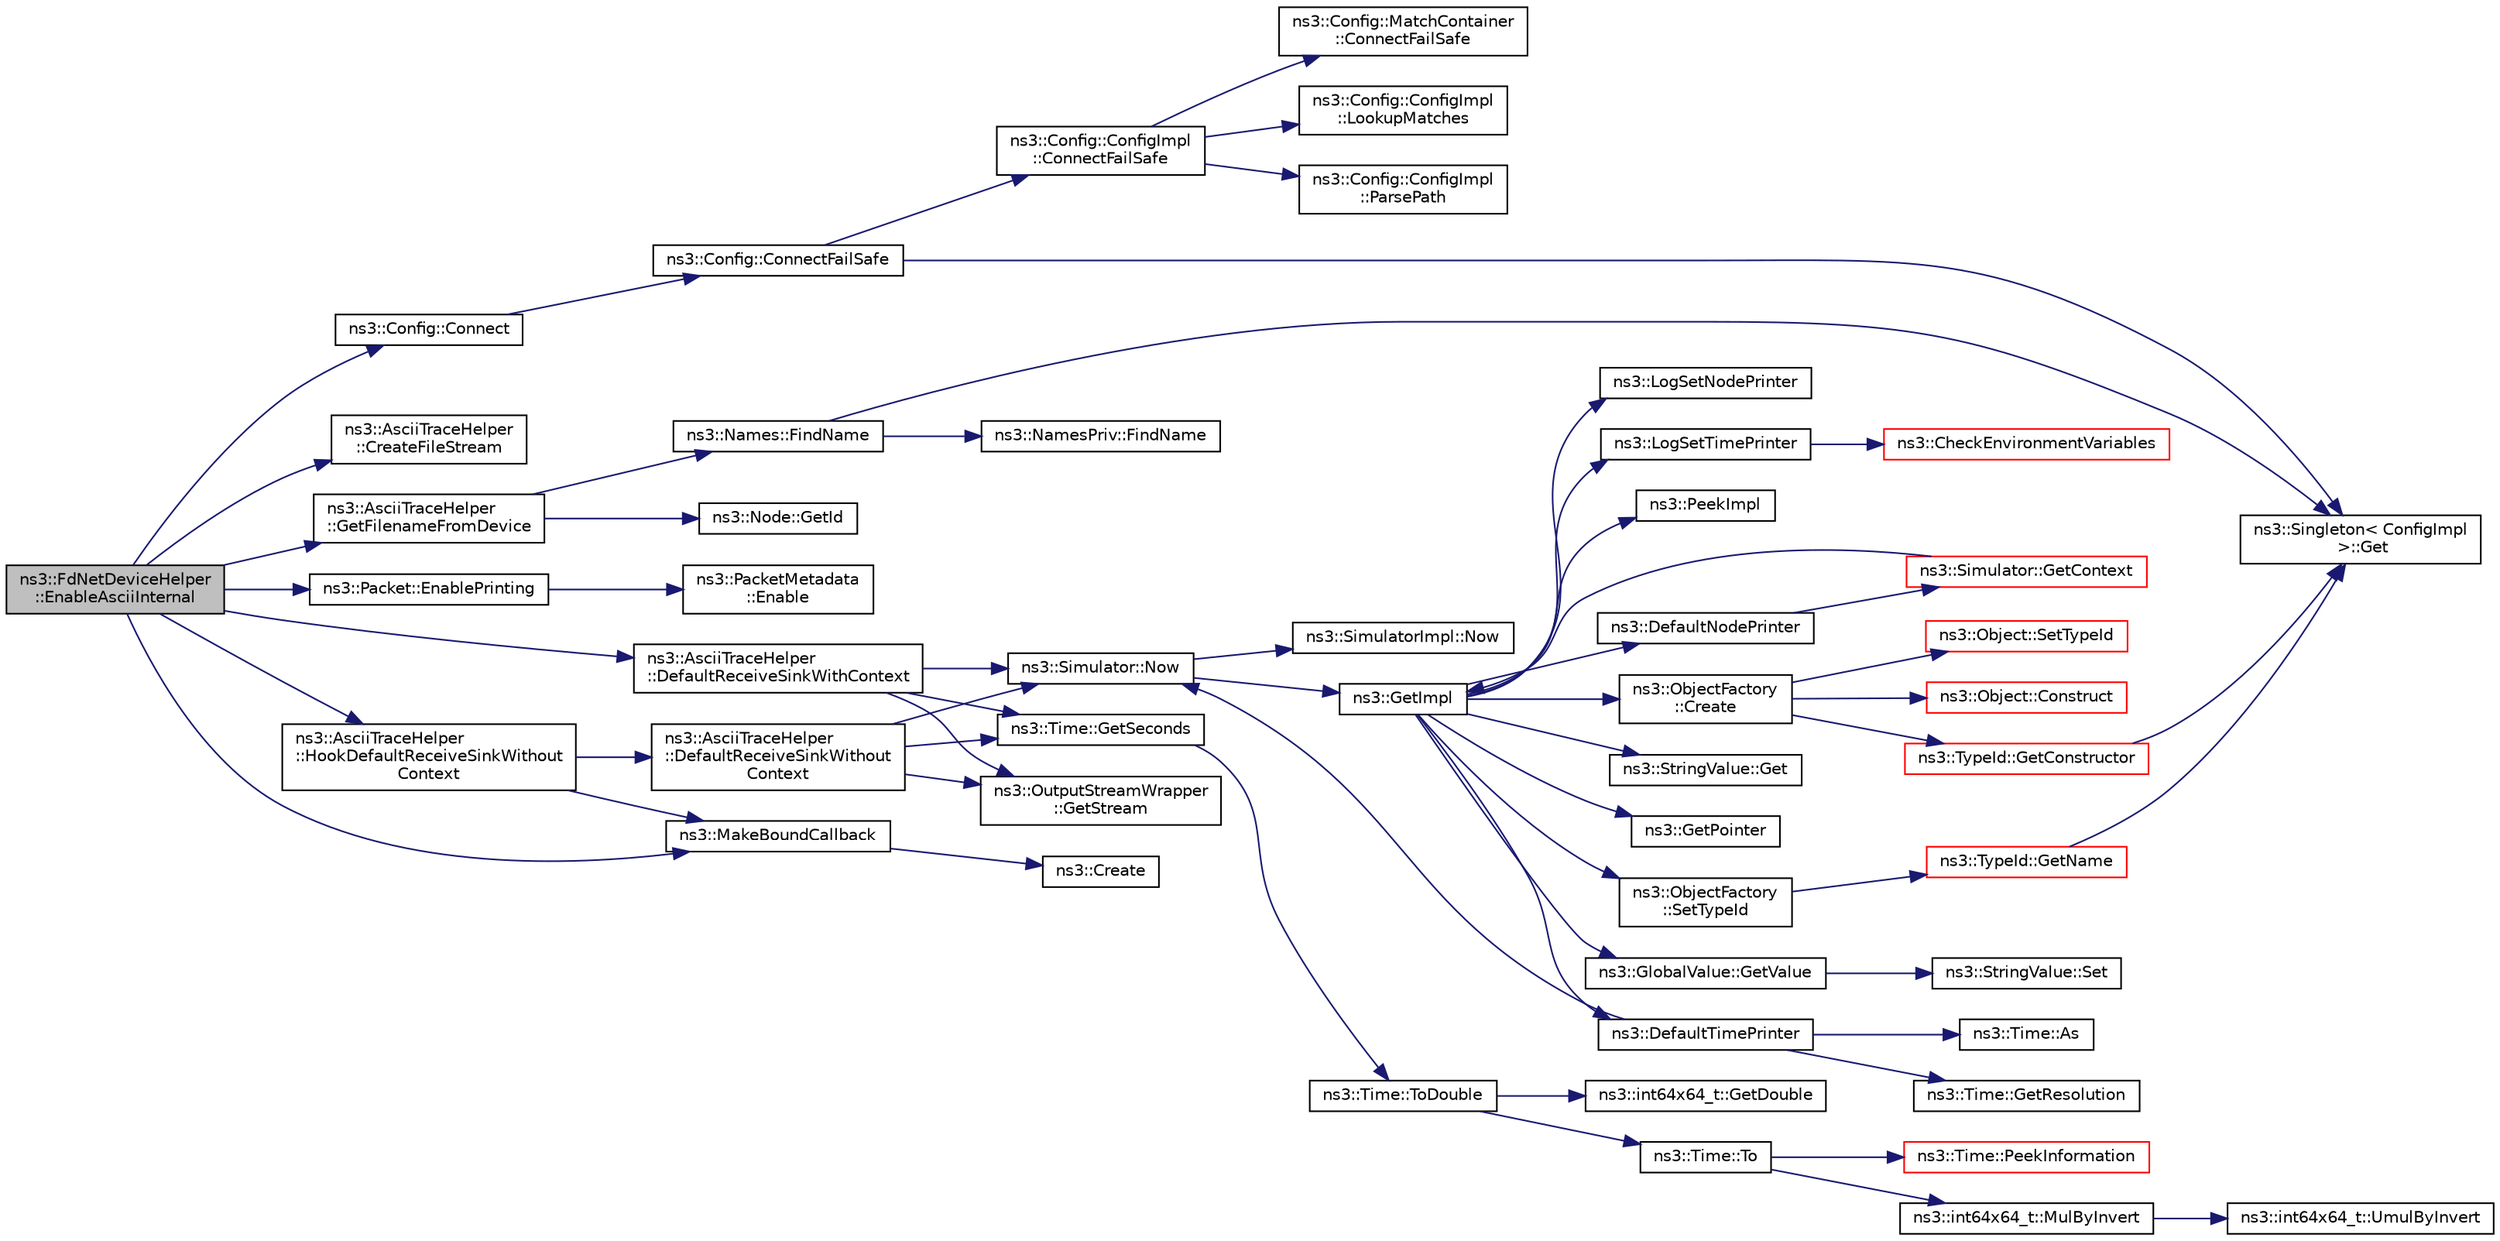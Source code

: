 digraph "ns3::FdNetDeviceHelper::EnableAsciiInternal"
{
 // LATEX_PDF_SIZE
  edge [fontname="Helvetica",fontsize="10",labelfontname="Helvetica",labelfontsize="10"];
  node [fontname="Helvetica",fontsize="10",shape=record];
  rankdir="LR";
  Node1 [label="ns3::FdNetDeviceHelper\l::EnableAsciiInternal",height=0.2,width=0.4,color="black", fillcolor="grey75", style="filled", fontcolor="black",tooltip="Enable ascii trace output on the indicated net device."];
  Node1 -> Node2 [color="midnightblue",fontsize="10",style="solid",fontname="Helvetica"];
  Node2 [label="ns3::Config::Connect",height=0.2,width=0.4,color="black", fillcolor="white", style="filled",URL="$group__config.html#ga4014f151241cd0939b6cb64409605736",tooltip=" "];
  Node2 -> Node3 [color="midnightblue",fontsize="10",style="solid",fontname="Helvetica"];
  Node3 [label="ns3::Config::ConnectFailSafe",height=0.2,width=0.4,color="black", fillcolor="white", style="filled",URL="$namespacens3_1_1_config.html#aad60d6903a15881b81e982ad5312114a",tooltip="This function will attempt to find all trace sources which match the input path and will then connect..."];
  Node3 -> Node4 [color="midnightblue",fontsize="10",style="solid",fontname="Helvetica"];
  Node4 [label="ns3::Config::ConfigImpl\l::ConnectFailSafe",height=0.2,width=0.4,color="black", fillcolor="white", style="filled",URL="$classns3_1_1_config_1_1_config_impl.html#a5761c70117341e4ea296917bc095e6c0",tooltip="This function will attempt to find all trace sources which match the input path and will then connect..."];
  Node4 -> Node5 [color="midnightblue",fontsize="10",style="solid",fontname="Helvetica"];
  Node5 [label="ns3::Config::MatchContainer\l::ConnectFailSafe",height=0.2,width=0.4,color="black", fillcolor="white", style="filled",URL="$classns3_1_1_config_1_1_match_container.html#a8f3c268d2e6a9daec975497d200ec324",tooltip="Connect the specified sink to all the objects stored in this container."];
  Node4 -> Node6 [color="midnightblue",fontsize="10",style="solid",fontname="Helvetica"];
  Node6 [label="ns3::Config::ConfigImpl\l::LookupMatches",height=0.2,width=0.4,color="black", fillcolor="white", style="filled",URL="$classns3_1_1_config_1_1_config_impl.html#aef8d461e235704cdeb8a85581ba249fb",tooltip=" "];
  Node4 -> Node7 [color="midnightblue",fontsize="10",style="solid",fontname="Helvetica"];
  Node7 [label="ns3::Config::ConfigImpl\l::ParsePath",height=0.2,width=0.4,color="black", fillcolor="white", style="filled",URL="$classns3_1_1_config_1_1_config_impl.html#ab482a563857309e0e70beba3af32be71",tooltip="Break a Config path into the leading path and the last leaf token."];
  Node3 -> Node8 [color="midnightblue",fontsize="10",style="solid",fontname="Helvetica"];
  Node8 [label="ns3::Singleton\< ConfigImpl\l \>::Get",height=0.2,width=0.4,color="black", fillcolor="white", style="filled",URL="$classns3_1_1_singleton.html#a80a2cd3c25a27ea72add7a9f7a141ffa",tooltip="Get a pointer to the singleton instance."];
  Node1 -> Node9 [color="midnightblue",fontsize="10",style="solid",fontname="Helvetica"];
  Node9 [label="ns3::AsciiTraceHelper\l::CreateFileStream",height=0.2,width=0.4,color="black", fillcolor="white", style="filled",URL="$classns3_1_1_ascii_trace_helper.html#a44960bf2ca32835024eaedd26d1c4f94",tooltip="Create and initialize an output stream object we'll use to write the traced bits."];
  Node1 -> Node10 [color="midnightblue",fontsize="10",style="solid",fontname="Helvetica"];
  Node10 [label="ns3::AsciiTraceHelper\l::DefaultReceiveSinkWithContext",height=0.2,width=0.4,color="black", fillcolor="white", style="filled",URL="$classns3_1_1_ascii_trace_helper.html#a344e3964ea89001f9df29659ac2dd4bf",tooltip="Basic Receive default trace sink."];
  Node10 -> Node11 [color="midnightblue",fontsize="10",style="solid",fontname="Helvetica"];
  Node11 [label="ns3::Time::GetSeconds",height=0.2,width=0.4,color="black", fillcolor="white", style="filled",URL="$classns3_1_1_time.html#a27cb7c22324e0447740929b024dbeb66",tooltip="Get an approximation of the time stored in this instance in the indicated unit."];
  Node11 -> Node12 [color="midnightblue",fontsize="10",style="solid",fontname="Helvetica"];
  Node12 [label="ns3::Time::ToDouble",height=0.2,width=0.4,color="black", fillcolor="white", style="filled",URL="$classns3_1_1_time.html#a1f1f3acb86e4ed17643ef4a9ed1564fe",tooltip="Get the Time value expressed in a particular unit."];
  Node12 -> Node13 [color="midnightblue",fontsize="10",style="solid",fontname="Helvetica"];
  Node13 [label="ns3::int64x64_t::GetDouble",height=0.2,width=0.4,color="black", fillcolor="white", style="filled",URL="$classns3_1_1int64x64__t.html#ad4fd5a21e426f206aca10112cf5f4948",tooltip="Get this value as a double."];
  Node12 -> Node14 [color="midnightblue",fontsize="10",style="solid",fontname="Helvetica"];
  Node14 [label="ns3::Time::To",height=0.2,width=0.4,color="black", fillcolor="white", style="filled",URL="$classns3_1_1_time.html#a0d851a1d99e3bc29625cc91cbf15e039",tooltip="Get the Time value expressed in a particular unit."];
  Node14 -> Node15 [color="midnightblue",fontsize="10",style="solid",fontname="Helvetica"];
  Node15 [label="ns3::int64x64_t::MulByInvert",height=0.2,width=0.4,color="black", fillcolor="white", style="filled",URL="$classns3_1_1int64x64__t.html#a57c020ccad8624bebf8f1ab8f6bb1e6e",tooltip="Multiply this value by a Q0.128 value, presumably representing an inverse, completing a division oper..."];
  Node15 -> Node16 [color="midnightblue",fontsize="10",style="solid",fontname="Helvetica"];
  Node16 [label="ns3::int64x64_t::UmulByInvert",height=0.2,width=0.4,color="black", fillcolor="white", style="filled",URL="$classns3_1_1int64x64__t.html#a6dfa79f7e54b1abb53c80724a73276af",tooltip="Unsigned multiplication of Q64.64 and Q0.128 values."];
  Node14 -> Node17 [color="midnightblue",fontsize="10",style="solid",fontname="Helvetica"];
  Node17 [label="ns3::Time::PeekInformation",height=0.2,width=0.4,color="red", fillcolor="white", style="filled",URL="$classns3_1_1_time.html#a0b023c55c20582aa7c1781aacf128034",tooltip="Get the Information record for timeUnit for the current Resolution."];
  Node10 -> Node25 [color="midnightblue",fontsize="10",style="solid",fontname="Helvetica"];
  Node25 [label="ns3::OutputStreamWrapper\l::GetStream",height=0.2,width=0.4,color="black", fillcolor="white", style="filled",URL="$classns3_1_1_output_stream_wrapper.html#a0cf30a4188ab6fdae2b2ab74db11acc2",tooltip="Return a pointer to an ostream previously set in the wrapper."];
  Node10 -> Node26 [color="midnightblue",fontsize="10",style="solid",fontname="Helvetica"];
  Node26 [label="ns3::Simulator::Now",height=0.2,width=0.4,color="black", fillcolor="white", style="filled",URL="$classns3_1_1_simulator.html#ac3178fa975b419f7875e7105be122800",tooltip="Return the current simulation virtual time."];
  Node26 -> Node27 [color="midnightblue",fontsize="10",style="solid",fontname="Helvetica"];
  Node27 [label="ns3::GetImpl",height=0.2,width=0.4,color="black", fillcolor="white", style="filled",URL="$group__simulator.html#ga42eb4eddad41528d4d99794a3dae3fd0",tooltip="Get the SimulatorImpl singleton."];
  Node27 -> Node28 [color="midnightblue",fontsize="10",style="solid",fontname="Helvetica"];
  Node28 [label="ns3::ObjectFactory\l::Create",height=0.2,width=0.4,color="black", fillcolor="white", style="filled",URL="$classns3_1_1_object_factory.html#a52eda277f4aaab54266134ba48102ad7",tooltip="Create an Object instance of the configured TypeId."];
  Node28 -> Node29 [color="midnightblue",fontsize="10",style="solid",fontname="Helvetica"];
  Node29 [label="ns3::Object::Construct",height=0.2,width=0.4,color="red", fillcolor="white", style="filled",URL="$classns3_1_1_object.html#a636e8411dc5228771f45c9b805d348fa",tooltip="Initialize all member variables registered as Attributes of this TypeId."];
  Node28 -> Node52 [color="midnightblue",fontsize="10",style="solid",fontname="Helvetica"];
  Node52 [label="ns3::TypeId::GetConstructor",height=0.2,width=0.4,color="red", fillcolor="white", style="filled",URL="$classns3_1_1_type_id.html#a66b2628edf921fc88945ec8a8f3a1683",tooltip="Get the constructor callback."];
  Node52 -> Node8 [color="midnightblue",fontsize="10",style="solid",fontname="Helvetica"];
  Node28 -> Node54 [color="midnightblue",fontsize="10",style="solid",fontname="Helvetica"];
  Node54 [label="ns3::Object::SetTypeId",height=0.2,width=0.4,color="red", fillcolor="white", style="filled",URL="$classns3_1_1_object.html#a19b1ebd8ec8fe404845e665880a6c5ad",tooltip="Set the TypeId of this Object."];
  Node27 -> Node57 [color="midnightblue",fontsize="10",style="solid",fontname="Helvetica"];
  Node57 [label="ns3::DefaultNodePrinter",height=0.2,width=0.4,color="black", fillcolor="white", style="filled",URL="$group__logging.html#gac4c06cbbed12229d85991ced145f6be2",tooltip="Default node id printer implementation."];
  Node57 -> Node58 [color="midnightblue",fontsize="10",style="solid",fontname="Helvetica"];
  Node58 [label="ns3::Simulator::GetContext",height=0.2,width=0.4,color="red", fillcolor="white", style="filled",URL="$classns3_1_1_simulator.html#a8514b74ee2c42916b351b33c4a963bb0",tooltip="Get the current simulation context."];
  Node58 -> Node27 [color="midnightblue",fontsize="10",style="solid",fontname="Helvetica"];
  Node27 -> Node60 [color="midnightblue",fontsize="10",style="solid",fontname="Helvetica"];
  Node60 [label="ns3::DefaultTimePrinter",height=0.2,width=0.4,color="black", fillcolor="white", style="filled",URL="$namespacens3.html#ae01c3c7786b644dfb8a0bb8f1201b269",tooltip="Default Time printer."];
  Node60 -> Node61 [color="midnightblue",fontsize="10",style="solid",fontname="Helvetica"];
  Node61 [label="ns3::Time::As",height=0.2,width=0.4,color="black", fillcolor="white", style="filled",URL="$classns3_1_1_time.html#ad5198e31c2512226ca0e58b31fad7fd0",tooltip="Attach a unit to a Time, to facilitate output in a specific unit."];
  Node60 -> Node62 [color="midnightblue",fontsize="10",style="solid",fontname="Helvetica"];
  Node62 [label="ns3::Time::GetResolution",height=0.2,width=0.4,color="black", fillcolor="white", style="filled",URL="$classns3_1_1_time.html#a1444f0f08b5e19f031157609e32fcf98",tooltip=" "];
  Node60 -> Node26 [color="midnightblue",fontsize="10",style="solid",fontname="Helvetica"];
  Node27 -> Node63 [color="midnightblue",fontsize="10",style="solid",fontname="Helvetica"];
  Node63 [label="ns3::StringValue::Get",height=0.2,width=0.4,color="black", fillcolor="white", style="filled",URL="$classns3_1_1_string_value.html#a6f208c2778fe1c7882e5cb429b8326ae",tooltip=" "];
  Node27 -> Node64 [color="midnightblue",fontsize="10",style="solid",fontname="Helvetica"];
  Node64 [label="ns3::GetPointer",height=0.2,width=0.4,color="black", fillcolor="white", style="filled",URL="$namespacens3.html#ab4e173cdfd43d17c1a40d5348510a670",tooltip=" "];
  Node27 -> Node65 [color="midnightblue",fontsize="10",style="solid",fontname="Helvetica"];
  Node65 [label="ns3::GlobalValue::GetValue",height=0.2,width=0.4,color="black", fillcolor="white", style="filled",URL="$classns3_1_1_global_value.html#a48a99242193fb69609a17332733e8600",tooltip="Get the value."];
  Node65 -> Node66 [color="midnightblue",fontsize="10",style="solid",fontname="Helvetica"];
  Node66 [label="ns3::StringValue::Set",height=0.2,width=0.4,color="black", fillcolor="white", style="filled",URL="$classns3_1_1_string_value.html#a17693012c6f2c52875e0d631fbf40155",tooltip="Set the value."];
  Node27 -> Node67 [color="midnightblue",fontsize="10",style="solid",fontname="Helvetica"];
  Node67 [label="ns3::LogSetNodePrinter",height=0.2,width=0.4,color="black", fillcolor="white", style="filled",URL="$namespacens3.html#aebac73305345f2e2803fdeb102a7705e",tooltip="Set the LogNodePrinter function to be used to prepend log messages with the node id."];
  Node27 -> Node68 [color="midnightblue",fontsize="10",style="solid",fontname="Helvetica"];
  Node68 [label="ns3::LogSetTimePrinter",height=0.2,width=0.4,color="black", fillcolor="white", style="filled",URL="$namespacens3.html#a46cd76678f7da29799d1b41994e12ec1",tooltip="Set the TimePrinter function to be used to prepend log messages with the simulation time."];
  Node68 -> Node69 [color="midnightblue",fontsize="10",style="solid",fontname="Helvetica"];
  Node69 [label="ns3::CheckEnvironmentVariables",height=0.2,width=0.4,color="red", fillcolor="white", style="filled",URL="$group__logging.html#gacdc0bdeb2d8a90089d4fb09c4b8569ff",tooltip="Parse the NS_LOG environment variable."];
  Node27 -> Node73 [color="midnightblue",fontsize="10",style="solid",fontname="Helvetica"];
  Node73 [label="ns3::PeekImpl",height=0.2,width=0.4,color="black", fillcolor="white", style="filled",URL="$group__simulator.html#ga233c5c38de117e4e4a5a9cd168694792",tooltip="Get the static SimulatorImpl instance."];
  Node27 -> Node74 [color="midnightblue",fontsize="10",style="solid",fontname="Helvetica"];
  Node74 [label="ns3::ObjectFactory\l::SetTypeId",height=0.2,width=0.4,color="black", fillcolor="white", style="filled",URL="$classns3_1_1_object_factory.html#a77dcd099064038a1eb7a6b8251229ec3",tooltip="Set the TypeId of the Objects to be created by this factory."];
  Node74 -> Node36 [color="midnightblue",fontsize="10",style="solid",fontname="Helvetica"];
  Node36 [label="ns3::TypeId::GetName",height=0.2,width=0.4,color="red", fillcolor="white", style="filled",URL="$classns3_1_1_type_id.html#abc4965475a579c2afdc668d7a7d58374",tooltip="Get the name."];
  Node36 -> Node8 [color="midnightblue",fontsize="10",style="solid",fontname="Helvetica"];
  Node26 -> Node75 [color="midnightblue",fontsize="10",style="solid",fontname="Helvetica"];
  Node75 [label="ns3::SimulatorImpl::Now",height=0.2,width=0.4,color="black", fillcolor="white", style="filled",URL="$classns3_1_1_simulator_impl.html#aa516c50060846adc6fd316e83ef0797c",tooltip="Return the current simulation virtual time."];
  Node1 -> Node76 [color="midnightblue",fontsize="10",style="solid",fontname="Helvetica"];
  Node76 [label="ns3::Packet::EnablePrinting",height=0.2,width=0.4,color="black", fillcolor="white", style="filled",URL="$classns3_1_1_packet.html#ae17c0cd8e63e83df3c9273801e3d5d7f",tooltip="Enable printing packets metadata."];
  Node76 -> Node77 [color="midnightblue",fontsize="10",style="solid",fontname="Helvetica"];
  Node77 [label="ns3::PacketMetadata\l::Enable",height=0.2,width=0.4,color="black", fillcolor="white", style="filled",URL="$classns3_1_1_packet_metadata.html#addee67896039c1a356ee47698b04e953",tooltip="Enable the packet metadata."];
  Node1 -> Node78 [color="midnightblue",fontsize="10",style="solid",fontname="Helvetica"];
  Node78 [label="ns3::AsciiTraceHelper\l::GetFilenameFromDevice",height=0.2,width=0.4,color="black", fillcolor="white", style="filled",URL="$classns3_1_1_ascii_trace_helper.html#a0f3f35688a9712fb692f193ac4320cfd",tooltip="Let the ascii trace helper figure out a reasonable filename to use for an ascii trace file associated..."];
  Node78 -> Node79 [color="midnightblue",fontsize="10",style="solid",fontname="Helvetica"];
  Node79 [label="ns3::Names::FindName",height=0.2,width=0.4,color="black", fillcolor="white", style="filled",URL="$classns3_1_1_names.html#ab9664faf23569aaae64a2d1f65265045",tooltip="Given a pointer to an object, look to see if that object has a name associated with it and,..."];
  Node79 -> Node80 [color="midnightblue",fontsize="10",style="solid",fontname="Helvetica"];
  Node80 [label="ns3::NamesPriv::FindName",height=0.2,width=0.4,color="black", fillcolor="white", style="filled",URL="$classns3_1_1_names_priv.html#a7fbc3ac7b8924c08d86ddc79d96385fa",tooltip="Internal implementation for Names::FindName()"];
  Node79 -> Node8 [color="midnightblue",fontsize="10",style="solid",fontname="Helvetica"];
  Node78 -> Node81 [color="midnightblue",fontsize="10",style="solid",fontname="Helvetica"];
  Node81 [label="ns3::Node::GetId",height=0.2,width=0.4,color="black", fillcolor="white", style="filled",URL="$classns3_1_1_node.html#a2ed8663077afcb8db519296b0ada6355",tooltip=" "];
  Node1 -> Node82 [color="midnightblue",fontsize="10",style="solid",fontname="Helvetica"];
  Node82 [label="ns3::AsciiTraceHelper\l::HookDefaultReceiveSinkWithout\lContext",height=0.2,width=0.4,color="black", fillcolor="white", style="filled",URL="$classns3_1_1_ascii_trace_helper.html#a7fff46d65f55f3b405cb40c2de88e147",tooltip="Hook a trace source to the default receive operation trace sink that does not accept nor log a trace ..."];
  Node82 -> Node83 [color="midnightblue",fontsize="10",style="solid",fontname="Helvetica"];
  Node83 [label="ns3::AsciiTraceHelper\l::DefaultReceiveSinkWithout\lContext",height=0.2,width=0.4,color="black", fillcolor="white", style="filled",URL="$classns3_1_1_ascii_trace_helper.html#ae3ddf1e4178fb6fab83c55632c2eed03",tooltip="Basic Receive default trace sink."];
  Node83 -> Node11 [color="midnightblue",fontsize="10",style="solid",fontname="Helvetica"];
  Node83 -> Node25 [color="midnightblue",fontsize="10",style="solid",fontname="Helvetica"];
  Node83 -> Node26 [color="midnightblue",fontsize="10",style="solid",fontname="Helvetica"];
  Node82 -> Node84 [color="midnightblue",fontsize="10",style="solid",fontname="Helvetica"];
  Node84 [label="ns3::MakeBoundCallback",height=0.2,width=0.4,color="black", fillcolor="white", style="filled",URL="$group__makeboundcallback.html#ga1725d6362e6065faa0709f7c93f8d770",tooltip="Make Callbacks with one bound argument."];
  Node84 -> Node85 [color="midnightblue",fontsize="10",style="solid",fontname="Helvetica"];
  Node85 [label="ns3::Create",height=0.2,width=0.4,color="black", fillcolor="white", style="filled",URL="$group__ptr.html#ga086d8d4a76485a155f0408b85dcebede",tooltip="Create class instances by constructors with varying numbers of arguments and return them by Ptr."];
  Node1 -> Node84 [color="midnightblue",fontsize="10",style="solid",fontname="Helvetica"];
}
